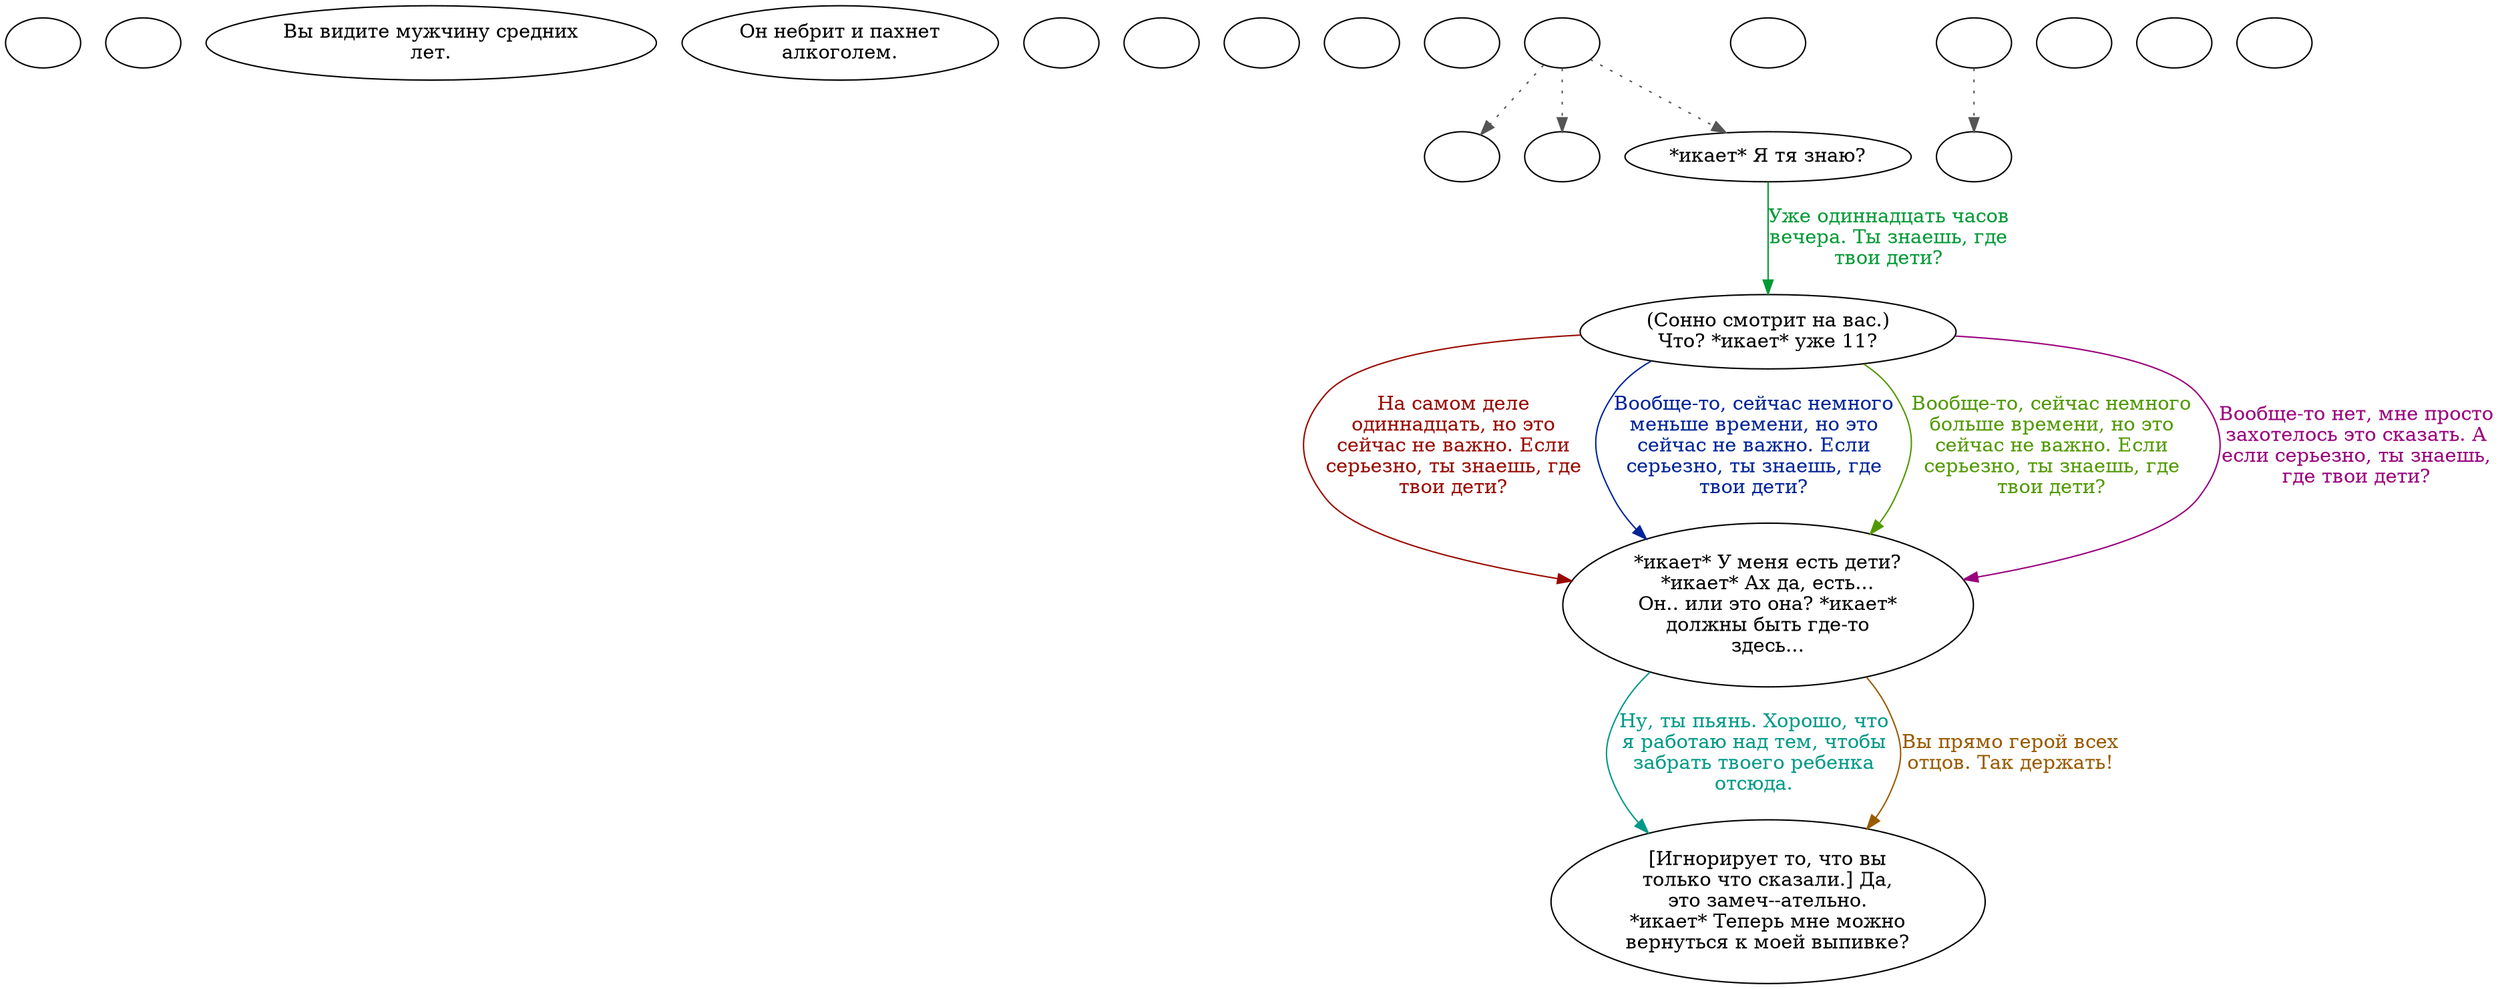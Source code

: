digraph dclbfthr {
  "start" [style=filled       fillcolor="#FFFFFF"       color="#000000"]
  "start" [label=""]
  "use_p_proc" [style=filled       fillcolor="#FFFFFF"       color="#000000"]
  "use_p_proc" [label=""]
  "look_at_p_proc" [style=filled       fillcolor="#FFFFFF"       color="#000000"]
  "look_at_p_proc" [label="Вы видите мужчину средних\nлет."]
  "description_p_proc" [style=filled       fillcolor="#FFFFFF"       color="#000000"]
  "description_p_proc" [label="Он небрит и пахнет\nалкоголем."]
  "use_skill_on_p_proc" [style=filled       fillcolor="#FFFFFF"       color="#000000"]
  "use_skill_on_p_proc" [label=""]
  "use_obj_on_p_proc" [style=filled       fillcolor="#FFFFFF"       color="#000000"]
  "use_obj_on_p_proc" [label=""]
  "damage_p_proc" [style=filled       fillcolor="#FFFFFF"       color="#000000"]
  "damage_p_proc" [label=""]
  "map_enter_p_proc" [style=filled       fillcolor="#FFFFFF"       color="#000000"]
  "map_enter_p_proc" [label=""]
  "map_update_p_proc" [style=filled       fillcolor="#FFFFFF"       color="#000000"]
  "map_update_p_proc" [label=""]
  "talk_p_proc" [style=filled       fillcolor="#FFFFFF"       color="#000000"]
  "talk_p_proc" -> "Node006" [style=dotted color="#555555"]
  "talk_p_proc" -> "Node005" [style=dotted color="#555555"]
  "talk_p_proc" -> "Node001" [style=dotted color="#555555"]
  "talk_p_proc" [label=""]
  "critter_p_proc" [style=filled       fillcolor="#FFFFFF"       color="#000000"]
  "critter_p_proc" [label=""]
  "pickup_p_proc" [style=filled       fillcolor="#FFFFFF"       color="#000000"]
  "pickup_p_proc" -> "Node998" [style=dotted color="#555555"]
  "pickup_p_proc" [label=""]
  "destroy_p_proc" [style=filled       fillcolor="#FFFFFF"       color="#000000"]
  "destroy_p_proc" [label=""]
  "Node999" [style=filled       fillcolor="#FFFFFF"       color="#000000"]
  "Node999" [label=""]
  "Node998" [style=filled       fillcolor="#FFFFFF"       color="#000000"]
  "Node998" [label=""]
  "Node001" [style=filled       fillcolor="#FFFFFF"       color="#000000"]
  "Node001" [label="*икает* Я тя знаю?"]
  "Node001" -> "Node002" [label="Уже одиннадцать часов\nвечера. Ты знаешь, где\nтвои дети?" color="#009935" fontcolor="#009935"]
  "Node002" [style=filled       fillcolor="#FFFFFF"       color="#000000"]
  "Node002" [label="(Сонно смотрит на вас.)\nЧто? *икает* уже 11?"]
  "Node002" -> "Node003" [label="На самом деле\nодиннадцать, но это\nсейчас не важно. Если\nсерьезно, ты знаешь, где\nтвои дети?" color="#990900" fontcolor="#990900"]
  "Node002" -> "Node003" [label="Вообще-то, сейчас немного\nменьше времени, но это\nсейчас не важно. Если\nсерьезно, ты знаешь, где\nтвои дети?" color="#002499" fontcolor="#002499"]
  "Node002" -> "Node003" [label="Вообще-то, сейчас немного\nбольше времени, но это\nсейчас не важно. Если\nсерьезно, ты знаешь, где\nтвои дети?" color="#519900" fontcolor="#519900"]
  "Node002" -> "Node003" [label="Вообще-то нет, мне просто\nзахотелось это сказать. А\nесли серьезно, ты знаешь,\nгде твои дети?" color="#99007D" fontcolor="#99007D"]
  "Node003" [style=filled       fillcolor="#FFFFFF"       color="#000000"]
  "Node003" [label="*икает* У меня есть дети?\n*икает* Ах да, есть...\nОн.. или это она? *икает*\nдолжны быть где-то\nздесь..."]
  "Node003" -> "Node004" [label="Ну, ты пьянь. Хорошо, что\nя работаю над тем, чтобы\nзабрать твоего ребенка\nотсюда." color="#009988" fontcolor="#009988"]
  "Node003" -> "Node004" [label="Вы прямо герой всех\nотцов. Так держать!" color="#995B00" fontcolor="#995B00"]
  "Node004" [style=filled       fillcolor="#FFFFFF"       color="#000000"]
  "Node004" [label="[Игнорирует то, что вы\nтолько что сказали.] Да,\nэто замеч--ательно.\n*икает* Теперь мне можно\nвернуться к моей выпивке?"]
  "Node005" [style=filled       fillcolor="#FFFFFF"       color="#000000"]
  "Node005" [label=""]
  "Node006" [style=filled       fillcolor="#FFFFFF"       color="#000000"]
  "Node006" [label=""]
  "timed_event_p_proc" [style=filled       fillcolor="#FFFFFF"       color="#000000"]
  "timed_event_p_proc" [label=""]
}